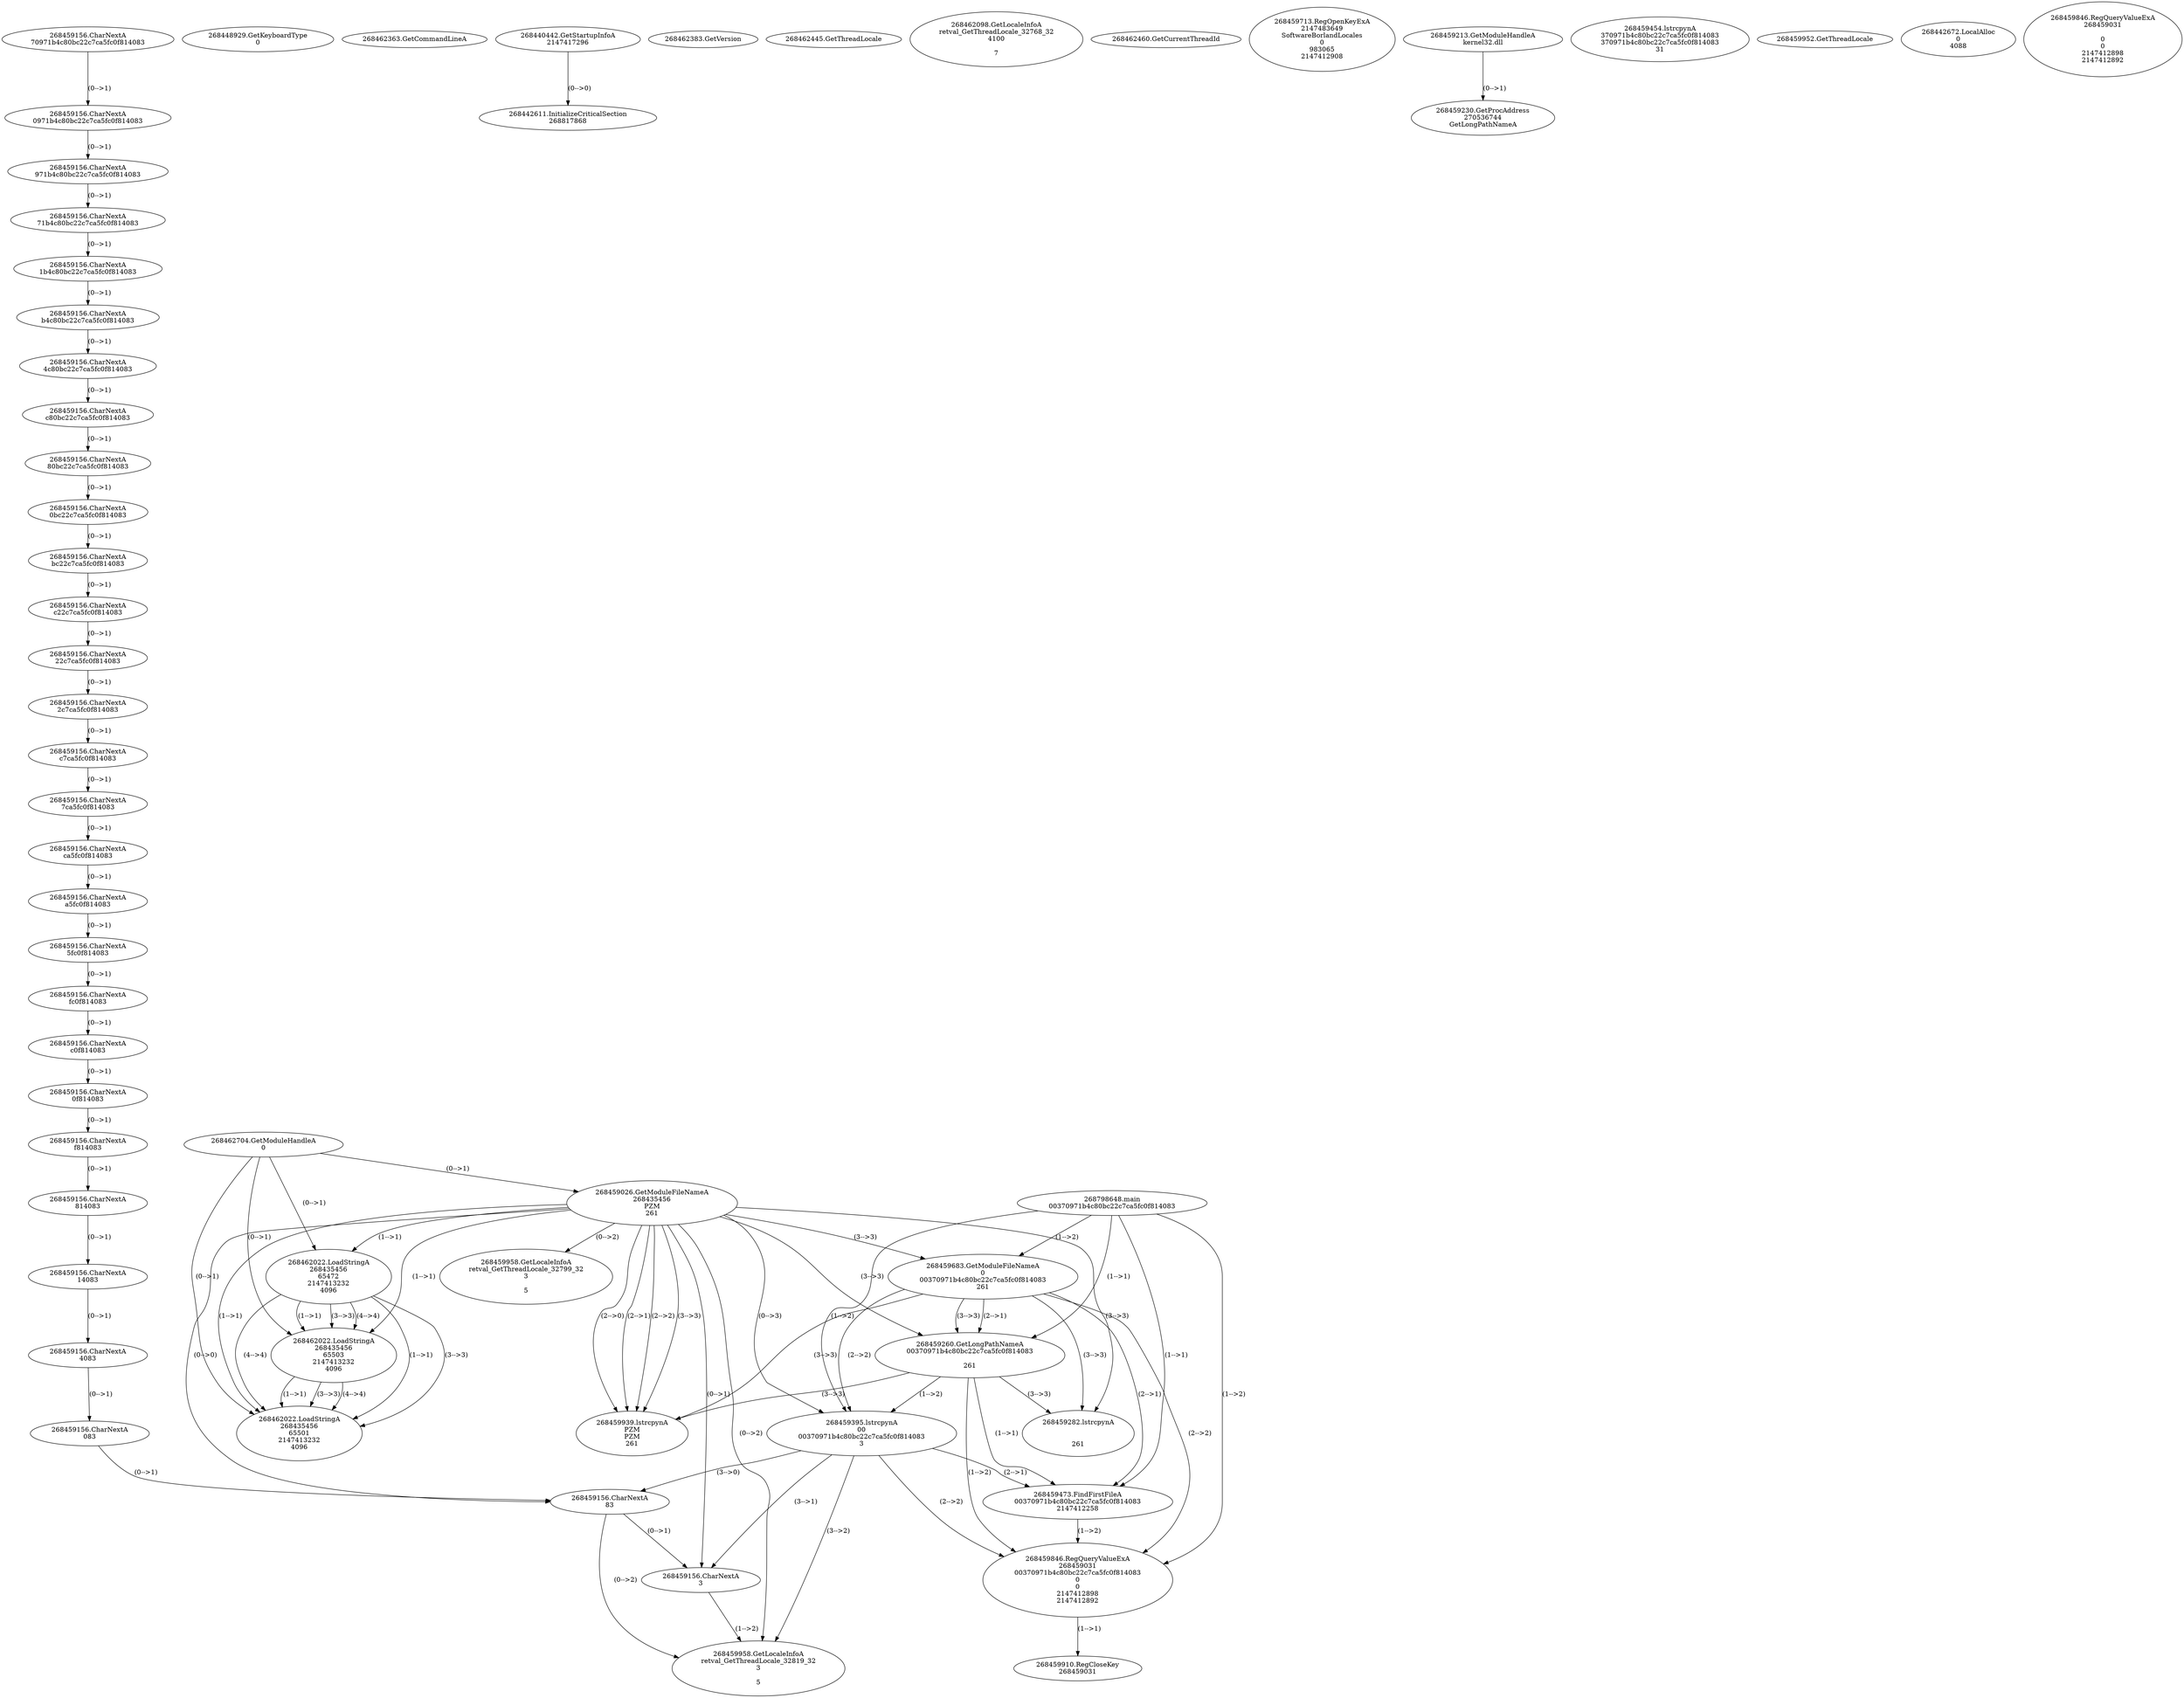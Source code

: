 // Global SCDG with merge call
digraph {
	0 [label="268798648.main
00370971b4c80bc22c7ca5fc0f814083"]
	1 [label="268462704.GetModuleHandleA
0"]
	2 [label="268448929.GetKeyboardType
0"]
	3 [label="268462363.GetCommandLineA
"]
	4 [label="268440442.GetStartupInfoA
2147417296"]
	5 [label="268462383.GetVersion
"]
	6 [label="268462445.GetThreadLocale
"]
	7 [label="268462098.GetLocaleInfoA
retval_GetThreadLocale_32768_32
4100

7"]
	8 [label="268462460.GetCurrentThreadId
"]
	9 [label="268459026.GetModuleFileNameA
268435456
PZM
261"]
	1 -> 9 [label="(0-->1)"]
	10 [label="268459683.GetModuleFileNameA
0
00370971b4c80bc22c7ca5fc0f814083
261"]
	0 -> 10 [label="(1-->2)"]
	9 -> 10 [label="(3-->3)"]
	11 [label="268459713.RegOpenKeyExA
2147483649
Software\Borland\Locales
0
983065
2147412908"]
	12 [label="268459213.GetModuleHandleA
kernel32.dll"]
	13 [label="268459230.GetProcAddress
270536744
GetLongPathNameA"]
	12 -> 13 [label="(0-->1)"]
	14 [label="268459260.GetLongPathNameA
00370971b4c80bc22c7ca5fc0f814083

261"]
	0 -> 14 [label="(1-->1)"]
	10 -> 14 [label="(2-->1)"]
	9 -> 14 [label="(3-->3)"]
	10 -> 14 [label="(3-->3)"]
	15 [label="268459395.lstrcpynA
00
00370971b4c80bc22c7ca5fc0f814083
3"]
	0 -> 15 [label="(1-->2)"]
	10 -> 15 [label="(2-->2)"]
	14 -> 15 [label="(1-->2)"]
	9 -> 15 [label="(0-->3)"]
	16 [label="268459156.CharNextA
70971b4c80bc22c7ca5fc0f814083"]
	17 [label="268459156.CharNextA
0971b4c80bc22c7ca5fc0f814083"]
	16 -> 17 [label="(0-->1)"]
	18 [label="268459156.CharNextA
971b4c80bc22c7ca5fc0f814083"]
	17 -> 18 [label="(0-->1)"]
	19 [label="268459156.CharNextA
71b4c80bc22c7ca5fc0f814083"]
	18 -> 19 [label="(0-->1)"]
	20 [label="268459156.CharNextA
1b4c80bc22c7ca5fc0f814083"]
	19 -> 20 [label="(0-->1)"]
	21 [label="268459156.CharNextA
b4c80bc22c7ca5fc0f814083"]
	20 -> 21 [label="(0-->1)"]
	22 [label="268459156.CharNextA
4c80bc22c7ca5fc0f814083"]
	21 -> 22 [label="(0-->1)"]
	23 [label="268459156.CharNextA
c80bc22c7ca5fc0f814083"]
	22 -> 23 [label="(0-->1)"]
	24 [label="268459156.CharNextA
80bc22c7ca5fc0f814083"]
	23 -> 24 [label="(0-->1)"]
	25 [label="268459156.CharNextA
0bc22c7ca5fc0f814083"]
	24 -> 25 [label="(0-->1)"]
	26 [label="268459156.CharNextA
bc22c7ca5fc0f814083"]
	25 -> 26 [label="(0-->1)"]
	27 [label="268459156.CharNextA
c22c7ca5fc0f814083"]
	26 -> 27 [label="(0-->1)"]
	28 [label="268459156.CharNextA
22c7ca5fc0f814083"]
	27 -> 28 [label="(0-->1)"]
	29 [label="268459156.CharNextA
2c7ca5fc0f814083"]
	28 -> 29 [label="(0-->1)"]
	30 [label="268459156.CharNextA
c7ca5fc0f814083"]
	29 -> 30 [label="(0-->1)"]
	31 [label="268459156.CharNextA
7ca5fc0f814083"]
	30 -> 31 [label="(0-->1)"]
	32 [label="268459156.CharNextA
ca5fc0f814083"]
	31 -> 32 [label="(0-->1)"]
	33 [label="268459156.CharNextA
a5fc0f814083"]
	32 -> 33 [label="(0-->1)"]
	34 [label="268459156.CharNextA
5fc0f814083"]
	33 -> 34 [label="(0-->1)"]
	35 [label="268459156.CharNextA
fc0f814083"]
	34 -> 35 [label="(0-->1)"]
	36 [label="268459156.CharNextA
c0f814083"]
	35 -> 36 [label="(0-->1)"]
	37 [label="268459156.CharNextA
0f814083"]
	36 -> 37 [label="(0-->1)"]
	38 [label="268459156.CharNextA
f814083"]
	37 -> 38 [label="(0-->1)"]
	39 [label="268459156.CharNextA
814083"]
	38 -> 39 [label="(0-->1)"]
	40 [label="268459156.CharNextA
14083"]
	39 -> 40 [label="(0-->1)"]
	41 [label="268459156.CharNextA
4083"]
	40 -> 41 [label="(0-->1)"]
	42 [label="268459156.CharNextA
083"]
	41 -> 42 [label="(0-->1)"]
	43 [label="268459156.CharNextA
83"]
	42 -> 43 [label="(0-->1)"]
	9 -> 43 [label="(0-->0)"]
	15 -> 43 [label="(3-->0)"]
	44 [label="268459156.CharNextA
3"]
	9 -> 44 [label="(0-->1)"]
	15 -> 44 [label="(3-->1)"]
	43 -> 44 [label="(0-->1)"]
	45 [label="268459454.lstrcpynA
370971b4c80bc22c7ca5fc0f814083
370971b4c80bc22c7ca5fc0f814083
31"]
	46 [label="268459473.FindFirstFileA
00370971b4c80bc22c7ca5fc0f814083
2147412258"]
	0 -> 46 [label="(1-->1)"]
	10 -> 46 [label="(2-->1)"]
	14 -> 46 [label="(1-->1)"]
	15 -> 46 [label="(2-->1)"]
	47 [label="268459846.RegQueryValueExA
268459031
00370971b4c80bc22c7ca5fc0f814083
0
0
2147412898
2147412892"]
	0 -> 47 [label="(1-->2)"]
	10 -> 47 [label="(2-->2)"]
	14 -> 47 [label="(1-->2)"]
	15 -> 47 [label="(2-->2)"]
	46 -> 47 [label="(1-->2)"]
	48 [label="268459910.RegCloseKey
268459031"]
	47 -> 48 [label="(1-->1)"]
	49 [label="268459939.lstrcpynA
PZM
PZM
261"]
	9 -> 49 [label="(2-->1)"]
	9 -> 49 [label="(2-->2)"]
	9 -> 49 [label="(3-->3)"]
	10 -> 49 [label="(3-->3)"]
	14 -> 49 [label="(3-->3)"]
	9 -> 49 [label="(2-->0)"]
	50 [label="268459952.GetThreadLocale
"]
	51 [label="268459958.GetLocaleInfoA
retval_GetThreadLocale_32819_32
3

5"]
	9 -> 51 [label="(0-->2)"]
	15 -> 51 [label="(3-->2)"]
	43 -> 51 [label="(0-->2)"]
	44 -> 51 [label="(1-->2)"]
	52 [label="268462022.LoadStringA
268435456
65472
2147413232
4096"]
	1 -> 52 [label="(0-->1)"]
	9 -> 52 [label="(1-->1)"]
	53 [label="268462022.LoadStringA
268435456
65503
2147413232
4096"]
	1 -> 53 [label="(0-->1)"]
	9 -> 53 [label="(1-->1)"]
	52 -> 53 [label="(1-->1)"]
	52 -> 53 [label="(3-->3)"]
	52 -> 53 [label="(4-->4)"]
	54 [label="268462022.LoadStringA
268435456
65501
2147413232
4096"]
	1 -> 54 [label="(0-->1)"]
	9 -> 54 [label="(1-->1)"]
	52 -> 54 [label="(1-->1)"]
	53 -> 54 [label="(1-->1)"]
	52 -> 54 [label="(3-->3)"]
	53 -> 54 [label="(3-->3)"]
	52 -> 54 [label="(4-->4)"]
	53 -> 54 [label="(4-->4)"]
	55 [label="268442611.InitializeCriticalSection
268817868"]
	4 -> 55 [label="(0-->0)"]
	56 [label="268442672.LocalAlloc
0
4088"]
	57 [label="268459282.lstrcpynA


261"]
	9 -> 57 [label="(3-->3)"]
	10 -> 57 [label="(3-->3)"]
	14 -> 57 [label="(3-->3)"]
	58 [label="268459846.RegQueryValueExA
268459031

0
0
2147412898
2147412892"]
	59 [label="268459958.GetLocaleInfoA
retval_GetThreadLocale_32799_32
3

5"]
	9 -> 59 [label="(0-->2)"]
}
